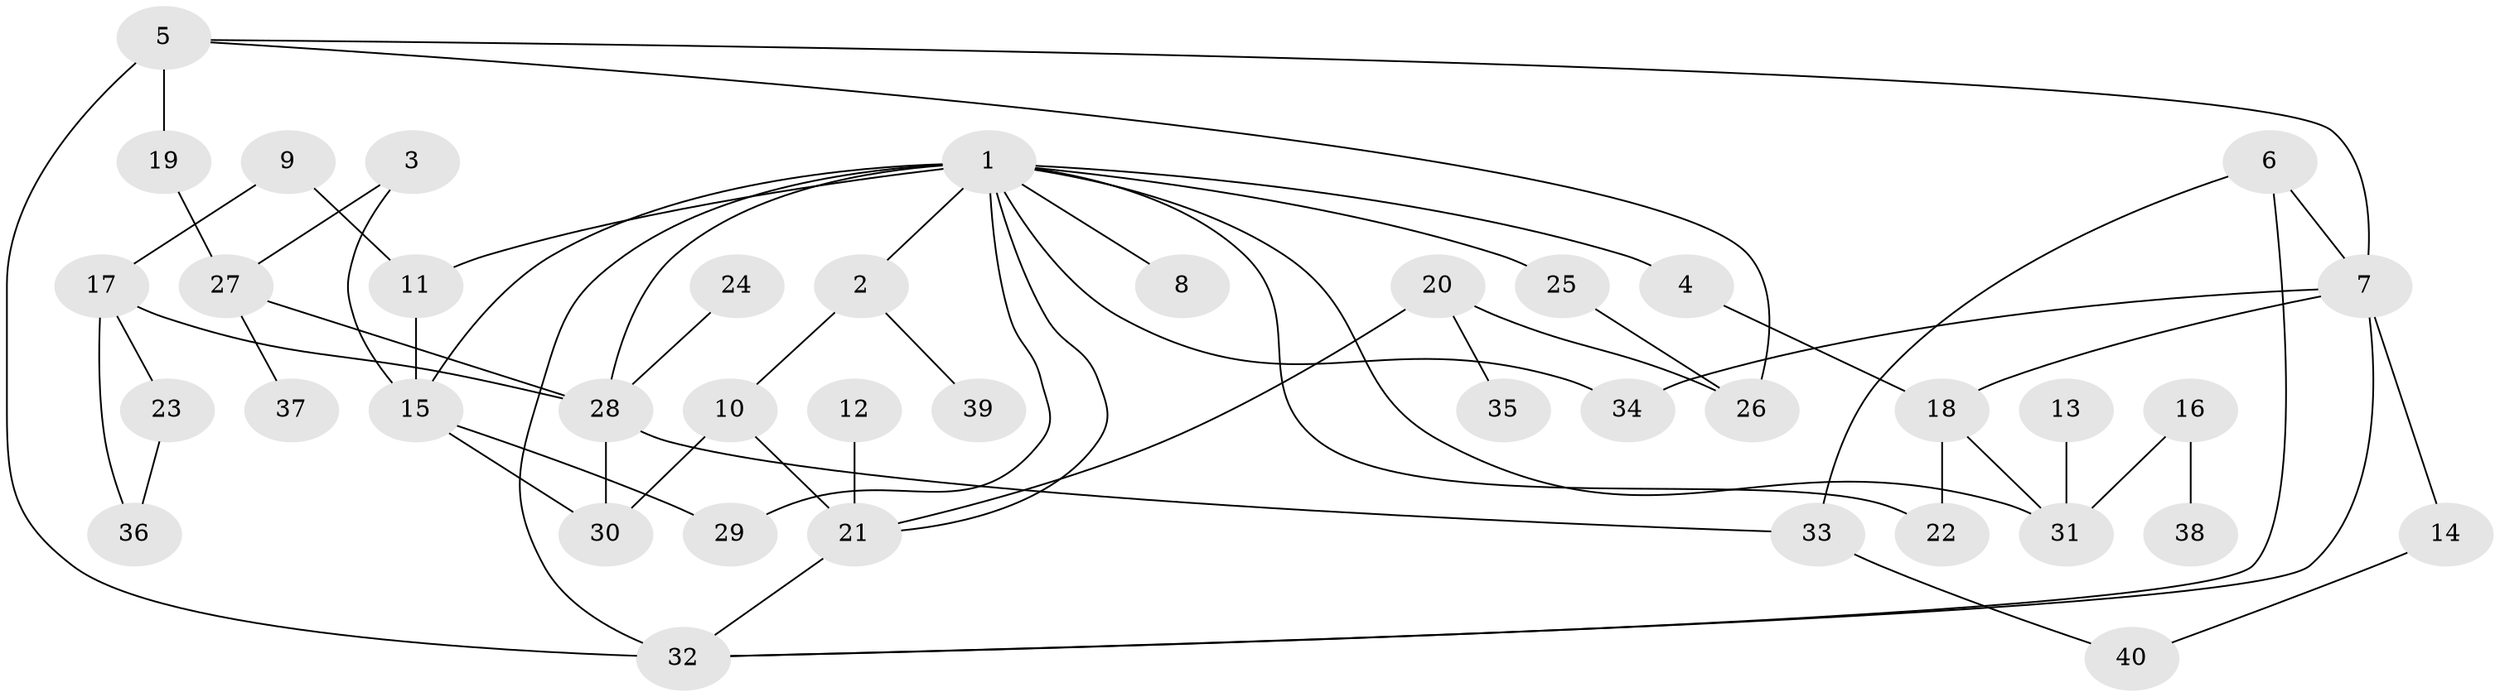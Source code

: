 // original degree distribution, {8: 0.0125, 7: 0.0125, 3: 0.2, 6: 0.05, 4: 0.0625, 5: 0.05, 2: 0.35, 1: 0.2625}
// Generated by graph-tools (version 1.1) at 2025/25/03/09/25 03:25:32]
// undirected, 40 vertices, 59 edges
graph export_dot {
graph [start="1"]
  node [color=gray90,style=filled];
  1;
  2;
  3;
  4;
  5;
  6;
  7;
  8;
  9;
  10;
  11;
  12;
  13;
  14;
  15;
  16;
  17;
  18;
  19;
  20;
  21;
  22;
  23;
  24;
  25;
  26;
  27;
  28;
  29;
  30;
  31;
  32;
  33;
  34;
  35;
  36;
  37;
  38;
  39;
  40;
  1 -- 2 [weight=1.0];
  1 -- 4 [weight=1.0];
  1 -- 8 [weight=1.0];
  1 -- 11 [weight=1.0];
  1 -- 15 [weight=2.0];
  1 -- 21 [weight=1.0];
  1 -- 22 [weight=1.0];
  1 -- 25 [weight=1.0];
  1 -- 28 [weight=1.0];
  1 -- 29 [weight=1.0];
  1 -- 31 [weight=1.0];
  1 -- 32 [weight=1.0];
  1 -- 34 [weight=1.0];
  2 -- 10 [weight=1.0];
  2 -- 39 [weight=1.0];
  3 -- 15 [weight=1.0];
  3 -- 27 [weight=1.0];
  4 -- 18 [weight=1.0];
  5 -- 7 [weight=1.0];
  5 -- 19 [weight=1.0];
  5 -- 26 [weight=1.0];
  5 -- 32 [weight=2.0];
  6 -- 7 [weight=1.0];
  6 -- 32 [weight=1.0];
  6 -- 33 [weight=1.0];
  7 -- 14 [weight=1.0];
  7 -- 18 [weight=1.0];
  7 -- 32 [weight=1.0];
  7 -- 34 [weight=1.0];
  9 -- 11 [weight=1.0];
  9 -- 17 [weight=1.0];
  10 -- 21 [weight=1.0];
  10 -- 30 [weight=1.0];
  11 -- 15 [weight=1.0];
  12 -- 21 [weight=1.0];
  13 -- 31 [weight=1.0];
  14 -- 40 [weight=1.0];
  15 -- 29 [weight=1.0];
  15 -- 30 [weight=1.0];
  16 -- 31 [weight=1.0];
  16 -- 38 [weight=1.0];
  17 -- 23 [weight=1.0];
  17 -- 28 [weight=1.0];
  17 -- 36 [weight=1.0];
  18 -- 22 [weight=1.0];
  18 -- 31 [weight=1.0];
  19 -- 27 [weight=2.0];
  20 -- 21 [weight=1.0];
  20 -- 26 [weight=1.0];
  20 -- 35 [weight=1.0];
  21 -- 32 [weight=1.0];
  23 -- 36 [weight=1.0];
  24 -- 28 [weight=1.0];
  25 -- 26 [weight=1.0];
  27 -- 28 [weight=1.0];
  27 -- 37 [weight=1.0];
  28 -- 30 [weight=1.0];
  28 -- 33 [weight=1.0];
  33 -- 40 [weight=1.0];
}
